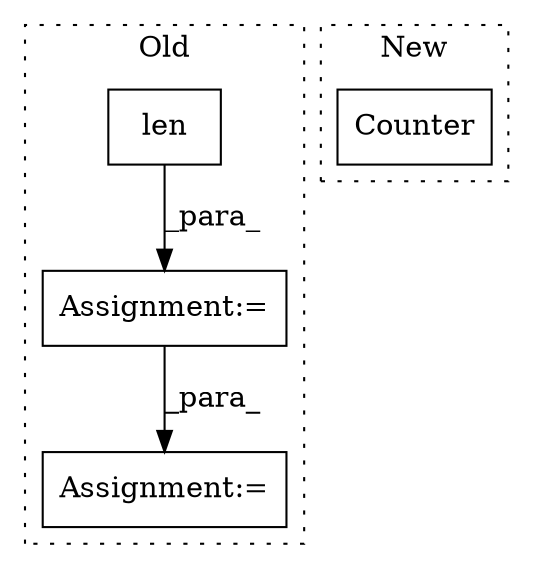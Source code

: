 digraph G {
subgraph cluster0 {
1 [label="len" a="32" s="2601,2610" l="4,1" shape="box"];
3 [label="Assignment:=" a="7" s="2729" l="2" shape="box"];
4 [label="Assignment:=" a="7" s="2599" l="2" shape="box"];
label = "Old";
style="dotted";
}
subgraph cluster1 {
2 [label="Counter" a="32" s="2853" l="9" shape="box"];
label = "New";
style="dotted";
}
1 -> 4 [label="_para_"];
4 -> 3 [label="_para_"];
}